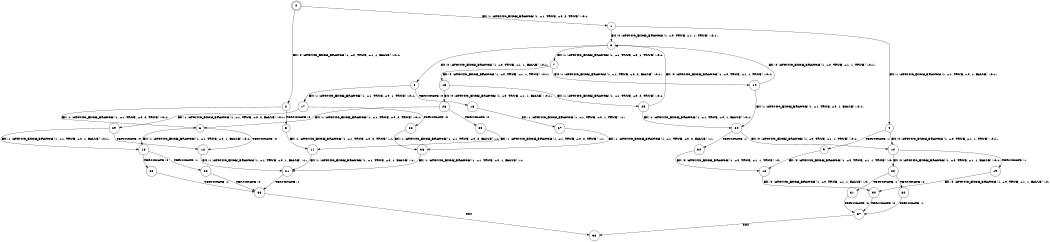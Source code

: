 digraph BCG {
size = "7, 10.5";
center = TRUE;
node [shape = circle];
0 [peripheries = 2];
0 -> 1 [label = "EX !1 !ATOMIC_EXCH_BRANCH (1, +1, TRUE, +0, 2, TRUE) !:0:1:"];
0 -> 2 [label = "EX !0 !ATOMIC_EXCH_BRANCH (1, +0, TRUE, +1, 1, FALSE) !:0:1:"];
1 -> 3 [label = "EX !0 !ATOMIC_EXCH_BRANCH (1, +0, TRUE, +1, 1, TRUE) !:0:1:"];
1 -> 4 [label = "EX !1 !ATOMIC_EXCH_BRANCH (1, +1, TRUE, +0, 1, FALSE) !:0:1:"];
2 -> 5 [label = "TERMINATE !0"];
2 -> 6 [label = "EX !1 !ATOMIC_EXCH_BRANCH (1, +1, TRUE, +0, 2, TRUE) !:0:1:"];
3 -> 7 [label = "EX !1 !ATOMIC_EXCH_BRANCH (1, +1, TRUE, +0, 1, TRUE) !:0:1:"];
3 -> 8 [label = "EX !0 !ATOMIC_EXCH_BRANCH (1, +0, TRUE, +1, 1, FALSE) !:0:1:"];
4 -> 9 [label = "TERMINATE !1"];
4 -> 10 [label = "EX !0 !ATOMIC_EXCH_BRANCH (1, +0, TRUE, +1, 1, TRUE) !:0:1:"];
5 -> 11 [label = "EX !1 !ATOMIC_EXCH_BRANCH (1, +1, TRUE, +0, 2, TRUE) !:1:"];
6 -> 12 [label = "TERMINATE !0"];
6 -> 13 [label = "EX !1 !ATOMIC_EXCH_BRANCH (1, +1, TRUE, +0, 1, FALSE) !:0:1:"];
7 -> 14 [label = "EX !1 !ATOMIC_EXCH_BRANCH (1, +1, TRUE, +0, 2, FALSE) !:0:1:"];
7 -> 15 [label = "EX !0 !ATOMIC_EXCH_BRANCH (1, +0, TRUE, +1, 1, TRUE) !:0:1:"];
8 -> 16 [label = "TERMINATE !0"];
8 -> 17 [label = "EX !1 !ATOMIC_EXCH_BRANCH (1, +1, TRUE, +0, 1, TRUE) !:0:1:"];
9 -> 18 [label = "EX !0 !ATOMIC_EXCH_BRANCH (1, +0, TRUE, +1, 1, TRUE) !:0:"];
10 -> 19 [label = "TERMINATE !1"];
10 -> 20 [label = "EX !0 !ATOMIC_EXCH_BRANCH (1, +0, TRUE, +1, 1, FALSE) !:0:1:"];
11 -> 21 [label = "EX !1 !ATOMIC_EXCH_BRANCH (1, +1, TRUE, +0, 1, FALSE) !:1:"];
12 -> 21 [label = "EX !1 !ATOMIC_EXCH_BRANCH (1, +1, TRUE, +0, 1, FALSE) !:1:"];
13 -> 22 [label = "TERMINATE !1"];
13 -> 23 [label = "TERMINATE !0"];
14 -> 24 [label = "EX !1 !ATOMIC_EXCH_BRANCH (1, +1, TRUE, +0, 1, FALSE) !:0:1:"];
14 -> 3 [label = "EX !0 !ATOMIC_EXCH_BRANCH (1, +0, TRUE, +1, 1, TRUE) !:0:1:"];
15 -> 25 [label = "EX !1 !ATOMIC_EXCH_BRANCH (1, +1, TRUE, +0, 2, TRUE) !:0:1:"];
15 -> 26 [label = "EX !0 !ATOMIC_EXCH_BRANCH (1, +0, TRUE, +1, 1, FALSE) !:0:1:"];
16 -> 27 [label = "EX !1 !ATOMIC_EXCH_BRANCH (1, +1, TRUE, +0, 1, TRUE) !:1:"];
17 -> 28 [label = "TERMINATE !0"];
17 -> 29 [label = "EX !1 !ATOMIC_EXCH_BRANCH (1, +1, TRUE, +0, 2, FALSE) !:0:1:"];
18 -> 30 [label = "EX !0 !ATOMIC_EXCH_BRANCH (1, +0, TRUE, +1, 1, FALSE) !:0:"];
19 -> 30 [label = "EX !0 !ATOMIC_EXCH_BRANCH (1, +0, TRUE, +1, 1, FALSE) !:0:"];
20 -> 31 [label = "TERMINATE !1"];
20 -> 32 [label = "TERMINATE !0"];
21 -> 33 [label = "TERMINATE !1"];
22 -> 33 [label = "TERMINATE !0"];
23 -> 33 [label = "TERMINATE !1"];
24 -> 34 [label = "TERMINATE !1"];
24 -> 10 [label = "EX !0 !ATOMIC_EXCH_BRANCH (1, +0, TRUE, +1, 1, TRUE) !:0:1:"];
25 -> 24 [label = "EX !1 !ATOMIC_EXCH_BRANCH (1, +1, TRUE, +0, 1, FALSE) !:0:1:"];
25 -> 3 [label = "EX !0 !ATOMIC_EXCH_BRANCH (1, +0, TRUE, +1, 1, TRUE) !:0:1:"];
26 -> 35 [label = "TERMINATE !0"];
26 -> 6 [label = "EX !1 !ATOMIC_EXCH_BRANCH (1, +1, TRUE, +0, 2, TRUE) !:0:1:"];
27 -> 36 [label = "EX !1 !ATOMIC_EXCH_BRANCH (1, +1, TRUE, +0, 2, FALSE) !:1:"];
28 -> 36 [label = "EX !1 !ATOMIC_EXCH_BRANCH (1, +1, TRUE, +0, 2, FALSE) !:1:"];
29 -> 12 [label = "TERMINATE !0"];
29 -> 13 [label = "EX !1 !ATOMIC_EXCH_BRANCH (1, +1, TRUE, +0, 1, FALSE) !:0:1:"];
30 -> 37 [label = "TERMINATE !0"];
31 -> 37 [label = "TERMINATE !0"];
32 -> 37 [label = "TERMINATE !1"];
33 -> 38 [label = "exit"];
34 -> 18 [label = "EX !0 !ATOMIC_EXCH_BRANCH (1, +0, TRUE, +1, 1, TRUE) !:0:"];
35 -> 11 [label = "EX !1 !ATOMIC_EXCH_BRANCH (1, +1, TRUE, +0, 2, TRUE) !:1:"];
36 -> 21 [label = "EX !1 !ATOMIC_EXCH_BRANCH (1, +1, TRUE, +0, 1, FALSE) !:1:"];
37 -> 38 [label = "exit"];
}

